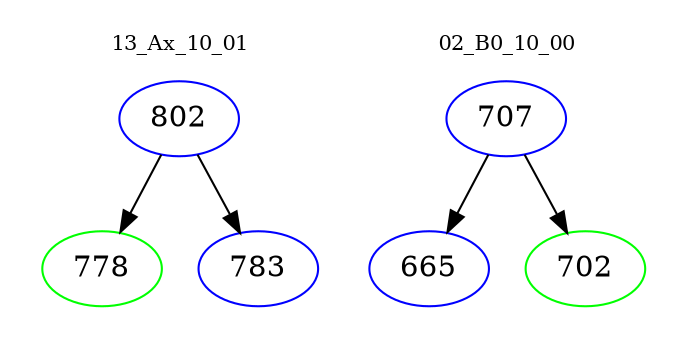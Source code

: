 digraph{
subgraph cluster_0 {
color = white
label = "13_Ax_10_01";
fontsize=10;
T0_802 [label="802", color="blue"]
T0_802 -> T0_778 [color="black"]
T0_778 [label="778", color="green"]
T0_802 -> T0_783 [color="black"]
T0_783 [label="783", color="blue"]
}
subgraph cluster_1 {
color = white
label = "02_B0_10_00";
fontsize=10;
T1_707 [label="707", color="blue"]
T1_707 -> T1_665 [color="black"]
T1_665 [label="665", color="blue"]
T1_707 -> T1_702 [color="black"]
T1_702 [label="702", color="green"]
}
}
